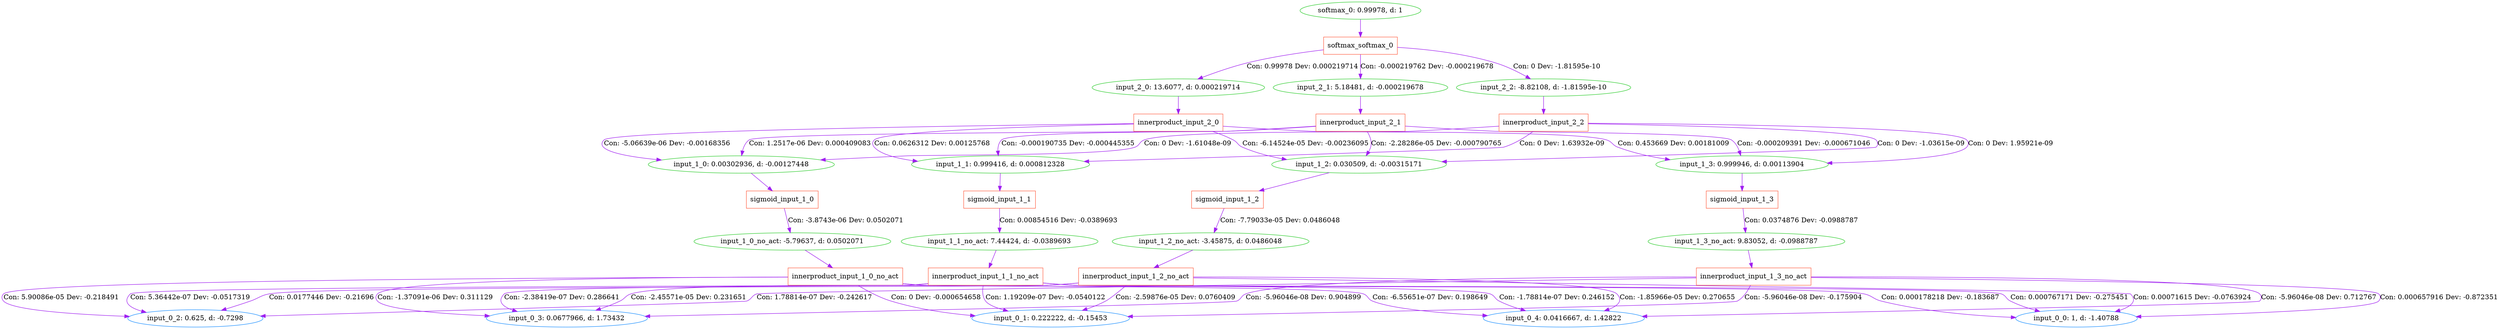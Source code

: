 digraph G {
0 [label="softmax_0: 0.99978, d: 1", shape=oval, color=limegreen];
1 [label="softmax_softmax_0", shape=box, color=tomato];
2 [label="input_2_0: 13.6077, d: 0.000219714", shape=oval, color=limegreen];
3 [label="innerproduct_input_2_0", shape=box, color=tomato];
4 [label="input_1_0: 0.00302936, d: -0.00127448", shape=oval, color=limegreen];
5 [label="sigmoid_input_1_0", shape=box, color=tomato];
6 [label="input_1_0_no_act: -5.79637, d: 0.0502071", shape=oval, color=limegreen];
7 [label="innerproduct_input_1_0_no_act", shape=box, color=tomato];
8 [label="input_0_0: 1, d: -1.40788", shape=oval, color=dodgerblue];
9 [label="input_0_1: 0.222222, d: -0.15453", shape=oval, color=dodgerblue];
10 [label="input_0_2: 0.625, d: -0.7298", shape=oval, color=dodgerblue];
11 [label="input_0_3: 0.0677966, d: 1.73432", shape=oval, color=dodgerblue];
12 [label="input_0_4: 0.0416667, d: 1.42822", shape=oval, color=dodgerblue];
13 [label="input_1_1: 0.999416, d: 0.000812328", shape=oval, color=limegreen];
14 [label="sigmoid_input_1_1", shape=box, color=tomato];
15 [label="input_1_1_no_act: 7.44424, d: -0.0389693", shape=oval, color=limegreen];
16 [label="innerproduct_input_1_1_no_act", shape=box, color=tomato];
17 [label="input_1_2: 0.030509, d: -0.00315171", shape=oval, color=limegreen];
18 [label="sigmoid_input_1_2", shape=box, color=tomato];
19 [label="input_1_2_no_act: -3.45875, d: 0.0486048", shape=oval, color=limegreen];
20 [label="innerproduct_input_1_2_no_act", shape=box, color=tomato];
21 [label="input_1_3: 0.999946, d: 0.00113904", shape=oval, color=limegreen];
22 [label="sigmoid_input_1_3", shape=box, color=tomato];
23 [label="input_1_3_no_act: 9.83052, d: -0.0988787", shape=oval, color=limegreen];
24 [label="innerproduct_input_1_3_no_act", shape=box, color=tomato];
25 [label="input_2_1: 5.18481, d: -0.000219678", shape=oval, color=limegreen];
26 [label="innerproduct_input_2_1", shape=box, color=tomato];
27 [label="input_2_2: -8.82108, d: -1.81595e-10", shape=oval, color=limegreen];
28 [label="innerproduct_input_2_2", shape=box, color=tomato];
0->1  [color=purple]
 [label=""];
2->3  [color=purple]
 [label=""];
4->5  [color=purple]
 [label=""];
6->7  [color=purple]
 [label=""];
13->14  [color=purple]
 [label=""];
15->16  [color=purple]
 [label=""];
17->18  [color=purple]
 [label=""];
19->20  [color=purple]
 [label=""];
21->22  [color=purple]
 [label=""];
23->24  [color=purple]
 [label=""];
25->26  [color=purple]
 [label=""];
27->28  [color=purple]
 [label=""];
1->2  [color=purple]
 [label="Con: 0.99978 Dev: 0.000219714"];
3->4  [color=purple]
 [label="Con: -5.06639e-06 Dev: -0.00168356"];
5->6  [color=purple]
 [label="Con: -3.8743e-06 Dev: 0.0502071"];
7->8  [color=purple]
 [label="Con: 0.000178218 Dev: -0.183687"];
7->9  [color=purple]
 [label="Con: 0 Dev: -0.000654658"];
7->10  [color=purple]
 [label="Con: 5.90086e-05 Dev: -0.218491"];
7->11  [color=purple]
 [label="Con: -1.37091e-06 Dev: 0.311129"];
7->12  [color=purple]
 [label="Con: -6.55651e-07 Dev: 0.198649"];
3->13  [color=purple]
 [label="Con: 0.0626312 Dev: 0.00125768"];
14->15  [color=purple]
 [label="Con: 0.00854516 Dev: -0.0389693"];
16->8  [color=purple]
 [label="Con: 0.000767171 Dev: -0.275451"];
16->9  [color=purple]
 [label="Con: 1.19209e-07 Dev: -0.0540122"];
16->10  [color=purple]
 [label="Con: 5.36442e-07 Dev: -0.0517319"];
16->11  [color=purple]
 [label="Con: -2.38419e-07 Dev: 0.286641"];
16->12  [color=purple]
 [label="Con: -1.78814e-07 Dev: 0.246152"];
3->17  [color=purple]
 [label="Con: -6.14524e-05 Dev: -0.00236095"];
18->19  [color=purple]
 [label="Con: -7.79033e-05 Dev: 0.0486048"];
20->8  [color=purple]
 [label="Con: 0.00071615 Dev: -0.0763924"];
20->9  [color=purple]
 [label="Con: -2.59876e-05 Dev: 0.0760409"];
20->10  [color=purple]
 [label="Con: 0.0177446 Dev: -0.21696"];
20->11  [color=purple]
 [label="Con: -2.45571e-05 Dev: 0.231651"];
20->12  [color=purple]
 [label="Con: -1.85966e-05 Dev: 0.270655"];
3->21  [color=purple]
 [label="Con: 0.453669 Dev: 0.00181009"];
22->23  [color=purple]
 [label="Con: 0.0374876 Dev: -0.0988787"];
24->8  [color=purple]
 [label="Con: 0.000657916 Dev: -0.872351"];
24->9  [color=purple]
 [label="Con: -5.96046e-08 Dev: -0.175904"];
24->10  [color=purple]
 [label="Con: 1.78814e-07 Dev: -0.242617"];
24->11  [color=purple]
 [label="Con: -5.96046e-08 Dev: 0.904899"];
24->12  [color=purple]
 [label="Con: -5.96046e-08 Dev: 0.712767"];
1->25  [color=purple]
 [label="Con: -0.000219762 Dev: -0.000219678"];
26->4  [color=purple]
 [label="Con: 1.2517e-06 Dev: 0.000409083"];
26->13  [color=purple]
 [label="Con: -0.000190735 Dev: -0.000445355"];
26->17  [color=purple]
 [label="Con: -2.28286e-05 Dev: -0.000790765"];
26->21  [color=purple]
 [label="Con: -0.000209391 Dev: -0.000671046"];
1->27  [color=purple]
 [label="Con: 0 Dev: -1.81595e-10"];
28->4  [color=purple]
 [label="Con: 0 Dev: -1.61048e-09"];
28->13  [color=purple]
 [label="Con: 0 Dev: 1.63932e-09"];
28->17  [color=purple]
 [label="Con: 0 Dev: -1.03615e-09"];
28->21  [color=purple]
 [label="Con: 0 Dev: 1.95921e-09"];
}
